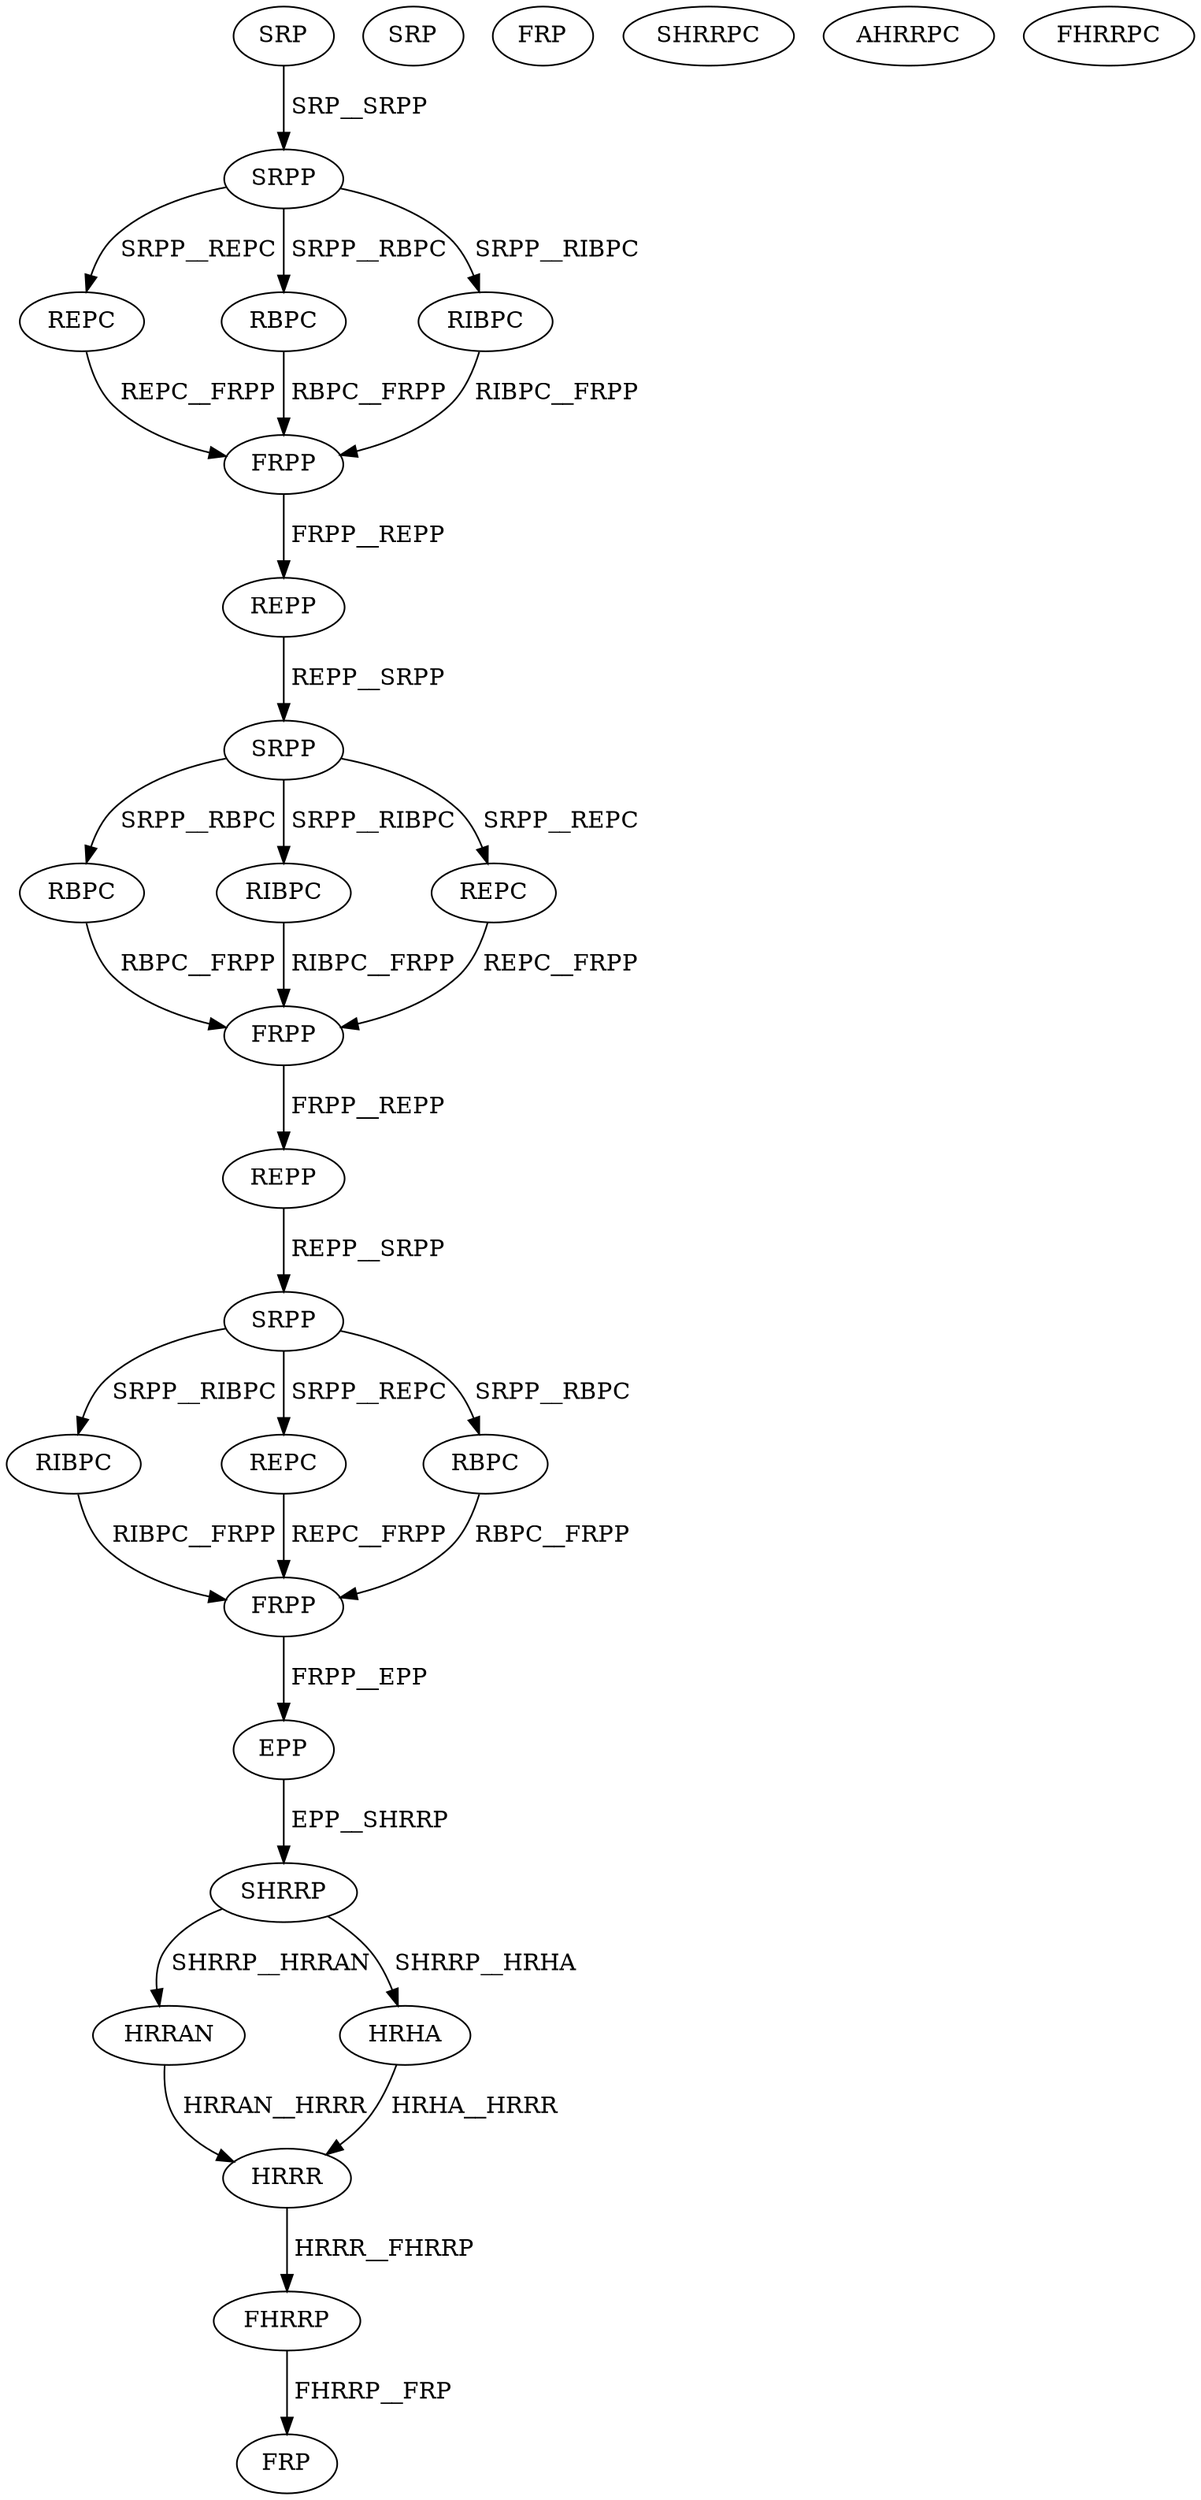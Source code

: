 digraph G { 
1 [label="SRP",color=black,fontcolor=black];
2 [label="SRPP",color=black,fontcolor=black];
3 [label="REPC",color=black,fontcolor=black];
4 [label="RBPC",color=black,fontcolor=black];
5 [label="RIBPC",color=black,fontcolor=black];
6 [label="FRPP",color=black,fontcolor=black];
7 [label="REPP",color=black,fontcolor=black];
8 [label="SRPP",color=black,fontcolor=black];
9 [label="RBPC",color=black,fontcolor=black];
10 [label="RIBPC",color=black,fontcolor=black];
11 [label="REPC",color=black,fontcolor=black];
12 [label="FRPP",color=black,fontcolor=black];
13 [label="REPP",color=black,fontcolor=black];
14 [label="SRPP",color=black,fontcolor=black];
15 [label="RIBPC",color=black,fontcolor=black];
16 [label="REPC",color=black,fontcolor=black];
17 [label="RBPC",color=black,fontcolor=black];
18 [label="FRPP",color=black,fontcolor=black];
19 [label="EPP",color=black,fontcolor=black];
20 [label="SHRRP",color=black,fontcolor=black];
21 [label="SRP",color=black,fontcolor=black];
22 [label="FRP",color=black,fontcolor=black];
23 [label="HRRAN",color=black,fontcolor=black];
24 [label="SHRRPC",color=black,fontcolor=black];
25 [label="AHRRPC",color=black,fontcolor=black];
26 [label="HRHA",color=black,fontcolor=black];
27 [label="FHRRPC",color=black,fontcolor=black];
28 [label="HRRR",color=black,fontcolor=black];
29 [label="FHRRP",color=black,fontcolor=black];
30 [label="FRP",color=black,fontcolor=black];
1->2[label=" SRP__SRPP",color=black,fontcolor=black];
2->3[label=" SRPP__REPC",color=black,fontcolor=black];
2->4[label=" SRPP__RBPC",color=black,fontcolor=black];
2->5[label=" SRPP__RIBPC",color=black,fontcolor=black];
3->6[label=" REPC__FRPP",color=black,fontcolor=black];
4->6[label=" RBPC__FRPP",color=black,fontcolor=black];
5->6[label=" RIBPC__FRPP",color=black,fontcolor=black];
6->7[label=" FRPP__REPP",color=black,fontcolor=black];
7->8[label=" REPP__SRPP",color=black,fontcolor=black];
8->9[label=" SRPP__RBPC",color=black,fontcolor=black];
8->10[label=" SRPP__RIBPC",color=black,fontcolor=black];
8->11[label=" SRPP__REPC",color=black,fontcolor=black];
9->12[label=" RBPC__FRPP",color=black,fontcolor=black];
10->12[label=" RIBPC__FRPP",color=black,fontcolor=black];
11->12[label=" REPC__FRPP",color=black,fontcolor=black];
12->13[label=" FRPP__REPP",color=black,fontcolor=black];
13->14[label=" REPP__SRPP",color=black,fontcolor=black];
14->15[label=" SRPP__RIBPC",color=black,fontcolor=black];
14->16[label=" SRPP__REPC",color=black,fontcolor=black];
14->17[label=" SRPP__RBPC",color=black,fontcolor=black];
15->18[label=" RIBPC__FRPP",color=black,fontcolor=black];
16->18[label=" REPC__FRPP",color=black,fontcolor=black];
17->18[label=" RBPC__FRPP",color=black,fontcolor=black];
18->19[label=" FRPP__EPP",color=black,fontcolor=black];
19->20[label=" EPP__SHRRP",color=black,fontcolor=black];
20->23[label=" SHRRP__HRRAN",color=black,fontcolor=black];
20->26[label=" SHRRP__HRHA",color=black,fontcolor=black];
23->28[label=" HRRAN__HRRR",color=black,fontcolor=black];
26->28[label=" HRHA__HRRR",color=black,fontcolor=black];
28->29[label=" HRRR__FHRRP",color=black,fontcolor=black];
29->30[label=" FHRRP__FRP",color=black,fontcolor=black];
}
